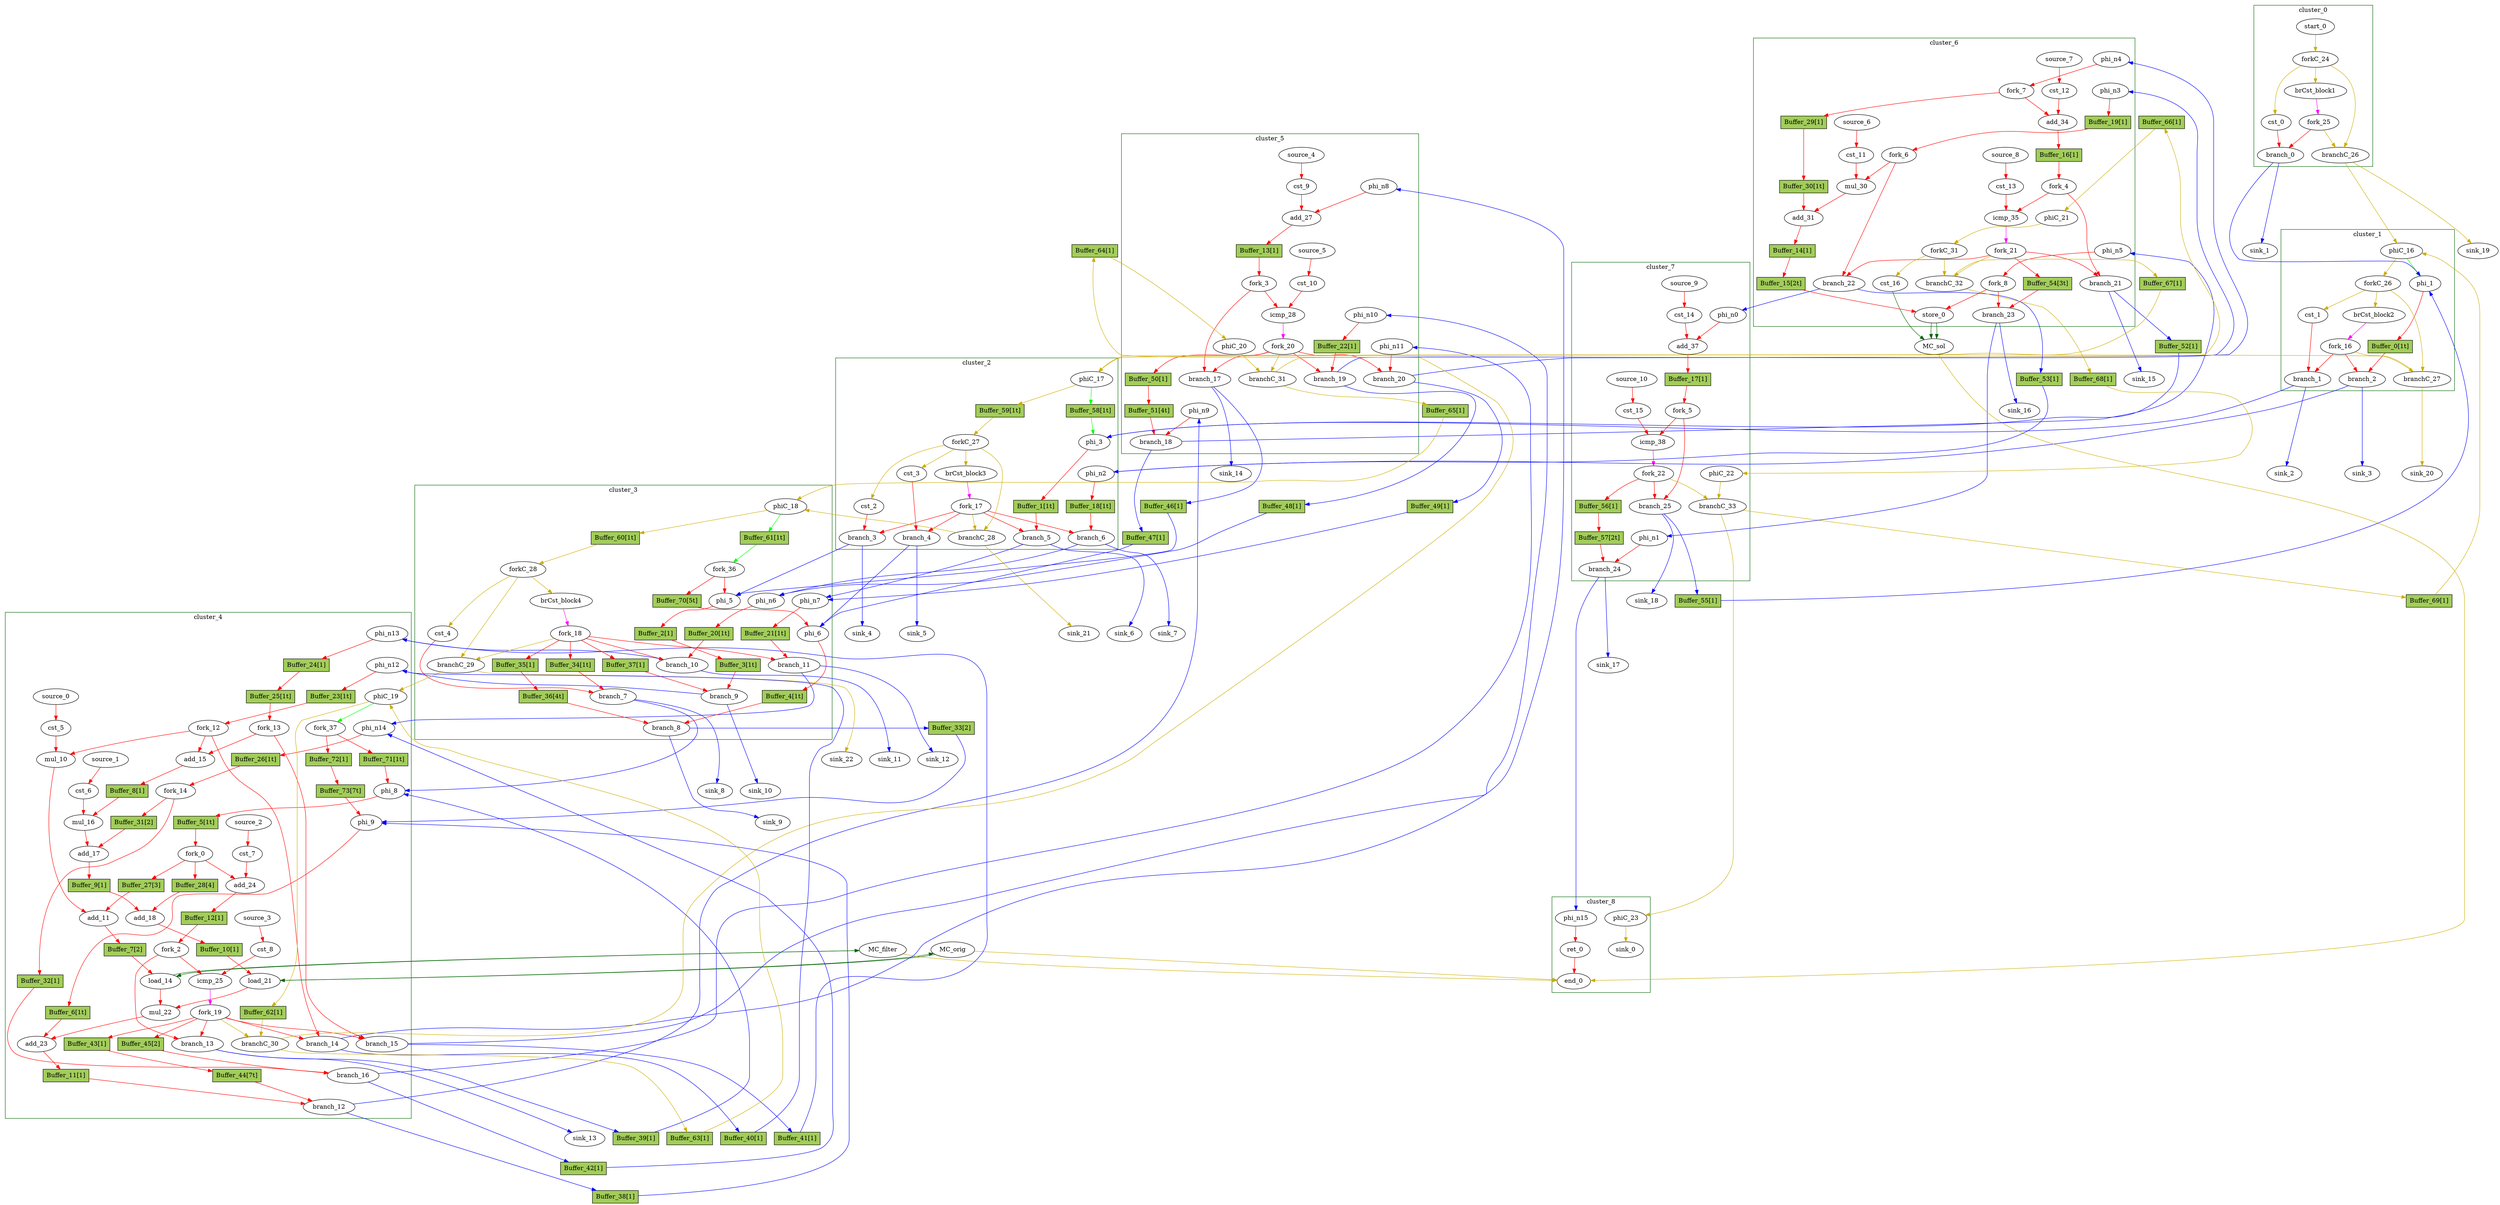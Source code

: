 Digraph G {
	splines=spline;
	subgraph cluster_cluster_5 {
	color = "darkgreen";
label = "cluster_5";
		"cst_9" [type="Constant", in="in1:1", out="out1:1", bbID=6, value="0x00000001"];
		"add_27" [type="Operator", in="in1:3 in2:3 ", out="out1:3 ", bbID=6, II=1, delay=2.287, latency=0, op="add_op"];
		"cst_10" [type="Constant", in="in1:2", out="out1:2", bbID=6, value="0x00000003"];
		"icmp_28" [type="Operator", in="in1:3 in2:3 ", out="out1:1 ", bbID=6, II=1, delay=1.907, latency=0, op="icmp_ult_op"];
		"phi_n8" [type="Merge", in="in1:3 ", out="out1:3", bbID=6, delay=0.0];
		"phi_n9" [type="Merge", in="in1:32 ", out="out1:32", bbID=6, delay=0.0];
		"phi_n10" [type="Merge", in="in1:5 ", out="out1:5", bbID=6, delay=0.0];
		"phi_n11" [type="Merge", in="in1:5 ", out="out1:5", bbID=6, delay=0.0];
		"fork_3" [type="Fork", in="in1:3", out="out1:3 out2:3 ", bbID=6];
		"branch_17" [type="Branch", in="in1:3 in2?:1", out="out1+:3 out2-:3", bbID=6];
		"branch_18" [type="Branch", in="in1:32 in2?:1", out="out1+:32 out2-:32", bbID=6];
		"branch_19" [type="Branch", in="in1:5 in2?:1", out="out1+:5 out2-:5", bbID=6];
		"branch_20" [type="Branch", in="in1:5 in2?:1", out="out1+:5 out2-:5", bbID=6];
		"fork_20" [type="Fork", in="in1:1", out="out1:1 out2:1 out3:1 out4:1 out5:1 ", bbID=6];
		"phiC_20" [type="Merge", in="in1:0 ", out="out1:0", bbID=6, delay=0.0];
		"branchC_31" [type="Branch", in="in1:0 in2?:1", out="out1+:0 out2-:0", bbID=6];
		"source_4" [type="Source", out="out1:1", bbID=6];
		"source_5" [type="Source", out="out1:2", bbID=6];
		"Buffer_13" [type="Buffer", in="in1:32", out="out1:32", bbID=3, fillcolor="darkolivegreen3", height=0.4, label="Buffer_13[1]", shape="box", slots=1, style="filled", transparent="false"];
		"Buffer_22" [type="Buffer", in="in1:32", out="out1:32", bbID=3, fillcolor="darkolivegreen3", height=0.4, label="Buffer_22[1]", shape="box", slots=1, style="filled", transparent="false"];
		"Buffer_50" [type="Buffer", in="in1:32", out="out1:32", bbID=3, fillcolor="darkolivegreen3", height=0.4, label="Buffer_50[1]", shape="box", slots=1, style="filled", transparent="false"];
		"Buffer_51" [type="Buffer", in="in1:32", out="out1:32", bbID=3, fillcolor="darkolivegreen3", height=0.4, label="Buffer_51[4t]", shape="box", slots=4, style="filled", transparent="true"];
	}
	subgraph cluster_cluster_7 {
	color = "darkgreen";
label = "cluster_7";
		"cst_14" [type="Constant", in="in1:1", out="out1:1", bbID=8, value="0x00000001"];
		"add_37" [type="Operator", in="in1:5 in2:5 ", out="out1:5 ", bbID=8, II=1, delay=2.287, latency=0, op="add_op"];
		"cst_15" [type="Constant", in="in1:5", out="out1:5", bbID=8, value="0x0000001C"];
		"icmp_38" [type="Operator", in="in1:5 in2:5 ", out="out1:1 ", bbID=8, II=1, delay=1.907, latency=0, op="icmp_ult_op"];
		"phi_n0" [type="Merge", in="in1:5 ", out="out1:5", bbID=8, delay=0.0];
		"phi_n1" [type="Merge", in="in1:32 ", out="out1:32", bbID=8, delay=0.0];
		"fork_5" [type="Fork", in="in1:5", out="out1:5 out2:5 ", bbID=8];
		"branch_24" [type="Branch", in="in1:32 in2?:1", out="out1+:32 out2-:32", bbID=8];
		"branch_25" [type="Branch", in="in1:5 in2?:1", out="out1+:5 out2-:5", bbID=8];
		"fork_22" [type="Fork", in="in1:1", out="out1:1 out2:1 out3:1 ", bbID=8];
		"phiC_22" [type="Merge", in="in1:0 ", out="out1:0", bbID=8, delay=0.0];
		"branchC_33" [type="Branch", in="in1:0 in2?:1", out="out1+:0 out2-:0", bbID=8];
		"source_9" [type="Source", out="out1:1", bbID=8];
		"source_10" [type="Source", out="out1:5", bbID=8];
		"Buffer_17" [type="Buffer", in="in1:32", out="out1:32", bbID=3, fillcolor="darkolivegreen3", height=0.4, label="Buffer_17[1]", shape="box", slots=1, style="filled", transparent="false"];
		"Buffer_56" [type="Buffer", in="in1:32", out="out1:32", bbID=3, fillcolor="darkolivegreen3", height=0.4, label="Buffer_56[1]", shape="box", slots=1, style="filled", transparent="false"];
		"Buffer_57" [type="Buffer", in="in1:32", out="out1:32", bbID=3, fillcolor="darkolivegreen3", height=0.4, label="Buffer_57[2t]", shape="box", slots=2, style="filled", transparent="true"];
	}
	subgraph cluster_cluster_6 {
	color = "darkgreen";
label = "cluster_6";
		"cst_11" [type="Constant", in="in1:5", out="out1:5", bbID=7, value="0x0000001E"];
		"mul_30" [type="Operator", in="in1:10 in2:10 ", out="out1:10 ", bbID=7, II=1, delay=0.0, latency=4, op="mul_op"];
		"add_31" [type="Operator", in="in1:11 in2:11 ", out="out1:11 ", bbID=7, II=1, delay=2.287, latency=0, op="add_op"];
		"store_0" [type="Operator", in="in1:32 in2:11 ", out="out1:32 out2:11 ", bbID=7, II=1, delay=0.672, latency=0, op="mc_store_op", portId=0];
		"cst_12" [type="Constant", in="in1:1", out="out1:1", bbID=7, value="0x00000001"];
		"add_34" [type="Operator", in="in1:5 in2:5 ", out="out1:5 ", bbID=7, II=1, delay=2.287, latency=0, op="add_op"];
		"cst_13" [type="Constant", in="in1:5", out="out1:5", bbID=7, value="0x0000001C"];
		"icmp_35" [type="Operator", in="in1:5 in2:5 ", out="out1:1 ", bbID=7, II=1, delay=1.907, latency=0, op="icmp_ult_op"];
		"phi_n3" [type="Merge", in="in1:5 ", out="out1:5", bbID=7, delay=0.0];
		"phi_n4" [type="Merge", in="in1:5 ", out="out1:5", bbID=7, delay=0.0];
		"phi_n5" [type="Merge", in="in1:32 ", out="out1:32", bbID=7, delay=0.0];
		"fork_4" [type="Fork", in="in1:5", out="out1:5 out2:5 ", bbID=7];
		"fork_6" [type="Fork", in="in1:5", out="out1:5 out2:5 ", bbID=7];
		"fork_7" [type="Fork", in="in1:5", out="out1:5 out2:5 ", bbID=7];
		"fork_8" [type="Fork", in="in1:32", out="out1:32 out2:32 ", bbID=7];
		"branch_21" [type="Branch", in="in1:5 in2?:1", out="out1+:5 out2-:5", bbID=7];
		"branch_22" [type="Branch", in="in1:5 in2?:1", out="out1+:5 out2-:5", bbID=7];
		"branch_23" [type="Branch", in="in1:32 in2?:1", out="out1+:32 out2-:32", bbID=7];
		"fork_21" [type="Fork", in="in1:1", out="out1:1 out2:1 out3:1 out4:1 ", bbID=7];
		"cst_16" [type="Constant", in="in1:1", out="out1:1", bbID=7, value="0x00000001"];
		"phiC_21" [type="Merge", in="in1:0 ", out="out1:0", bbID=7, delay=0.0];
		"forkC_31" [type="Fork", in="in1:0", out="out1:0 out2:0 ", bbID=7];
		"branchC_32" [type="Branch", in="in1:0 in2?:1", out="out1+:0 out2-:0", bbID=7];
		"source_6" [type="Source", out="out1:5", bbID=7];
		"source_7" [type="Source", out="out1:1", bbID=7];
		"source_8" [type="Source", out="out1:5", bbID=7];
		"Buffer_14" [type="Buffer", in="in1:32", out="out1:32", bbID=3, fillcolor="darkolivegreen3", height=0.4, label="Buffer_14[1]", shape="box", slots=1, style="filled", transparent="false"];
		"Buffer_15" [type="Buffer", in="in1:32", out="out1:32", bbID=3, fillcolor="darkolivegreen3", height=0.4, label="Buffer_15[2t]", shape="box", slots=2, style="filled", transparent="true"];
		"Buffer_16" [type="Buffer", in="in1:32", out="out1:32", bbID=3, fillcolor="darkolivegreen3", height=0.4, label="Buffer_16[1]", shape="box", slots=1, style="filled", transparent="false"];
		"Buffer_19" [type="Buffer", in="in1:32", out="out1:32", bbID=3, fillcolor="darkolivegreen3", height=0.4, label="Buffer_19[1]", shape="box", slots=1, style="filled", transparent="false"];
		"Buffer_29" [type="Buffer", in="in1:32", out="out1:32", bbID=3, fillcolor="darkolivegreen3", height=0.4, label="Buffer_29[1]", shape="box", slots=1, style="filled", transparent="false"];
		"Buffer_30" [type="Buffer", in="in1:32", out="out1:32", bbID=3, fillcolor="darkolivegreen3", height=0.4, label="Buffer_30[1t]", shape="box", slots=1, style="filled", transparent="true"];
		"Buffer_54" [type="Buffer", in="in1:32", out="out1:32", bbID=3, fillcolor="darkolivegreen3", height=0.4, label="Buffer_54[3t]", shape="box", slots=3, style="filled", transparent="true"];
	}
	subgraph cluster_cluster_2 {
	color = "darkgreen";
label = "cluster_2";
		"phi_3" [type="Mux", in="in1?:1 in2:5 in3:5 ", out="out1:5", bbID=3, delay=1.397];
		"brCst_block3" [type="Constant", in="in1:1", out="out1:1", bbID=3, value="0x1"];
		"cst_2" [type="Constant", in="in1:1", out="out1:1", bbID=3, value="0x00000000"];
		"cst_3" [type="Constant", in="in1:1", out="out1:1", bbID=3, value="0x00000000"];
		"phi_n2" [type="Merge", in="in1:5 in2:5 ", out="out1:5", bbID=3, delay=1.397];
		"branch_3" [type="Branch", in="in1:1 in2?:1", out="out1+:1 out2-:1", bbID=3];
		"branch_4" [type="Branch", in="in1:1 in2?:1", out="out1+:1 out2-:1", bbID=3];
		"branch_5" [type="Branch", in="in1:5 in2?:1", out="out1+:5 out2-:5", bbID=3];
		"branch_6" [type="Branch", in="in1:5 in2?:1", out="out1+:5 out2-:5", bbID=3];
		"fork_17" [type="Fork", in="in1:1", out="out1:1 out2:1 out3:1 out4:1 out5:1 ", bbID=3];
		"phiC_17" [type="CntrlMerge", in="in1:0 in2:0 ", out="out1:0 out2?:1", bbID=3, delay=0.0];
		"forkC_27" [type="Fork", in="in1:0", out="out1:0 out2:0 out3:0 out4:0 ", bbID=3];
		"branchC_28" [type="Branch", in="in1:0 in2?:1", out="out1+:0 out2-:0", bbID=3];
		"Buffer_1" [type="Buffer", in="in1:32", out="out1:32", bbID=3, fillcolor="darkolivegreen3", height=0.4, label="Buffer_1[1t]", shape="box", slots=1, style="filled", transparent="true"];
		"Buffer_18" [type="Buffer", in="in1:32", out="out1:32", bbID=3, fillcolor="darkolivegreen3", height=0.4, label="Buffer_18[1t]", shape="box", slots=1, style="filled", transparent="true"];
		"Buffer_58" [type="Buffer", in="in1:32", out="out1:32", bbID=3, fillcolor="darkolivegreen3", height=0.4, label="Buffer_58[1t]", shape="box", slots=1, style="filled", transparent="true"];
		"Buffer_59" [type="Buffer", in="in1:32", out="out1:32", bbID=3, fillcolor="darkolivegreen3", height=0.4, label="Buffer_59[1t]", shape="box", slots=1, style="filled", transparent="true"];
	}
	subgraph cluster_cluster_4 {
	color = "darkgreen";
label = "cluster_4";
		"phi_8" [type="Mux", in="in1?:1 in2:3 in3:3 ", out="out1:3", bbID=5, delay=1.397];
		"phi_9" [type="Mux", in="in1?:1 in2:32 in3:32 ", out="out1:32", bbID=5, delay=1.397];
		"cst_5" [type="Constant", in="in1:2", out="out1:2", bbID=5, value="0x00000003"];
		"mul_10" [type="Operator", in="in1:5 in2:5 ", out="out1:5 ", bbID=5, II=1, delay=0.0, latency=4, op="mul_op"];
		"add_11" [type="Operator", in="in1:6 in2:6 ", out="out1:6 ", bbID=5, II=1, delay=2.287, latency=0, op="add_op"];
		"load_14" [type="Operator", in="in1:32 in2:6 ", out="out1:32 out2:6 ", bbID=5, II=1, delay=1.412, latency=2, op="mc_load_op", portId=0];
		"add_15" [type="Operator", in="in1:6 in2:6 ", out="out1:6 ", bbID=5, II=1, delay=2.287, latency=0, op="add_op"];
		"cst_6" [type="Constant", in="in1:5", out="out1:5", bbID=5, value="0x0000001E"];
		"mul_16" [type="Operator", in="in1:11 in2:11 ", out="out1:11 ", bbID=5, II=1, delay=0.0, latency=4, op="mul_op"];
		"add_17" [type="Operator", in="in1:12 in2:12 ", out="out1:12 ", bbID=5, II=1, delay=2.287, latency=0, op="add_op"];
		"add_18" [type="Operator", in="in1:13 in2:13 ", out="out1:13 ", bbID=5, II=1, delay=2.287, latency=0, op="add_op"];
		"load_21" [type="Operator", in="in1:32 in2:13 ", out="out1:32 out2:13 ", bbID=5, II=1, delay=1.412, latency=2, op="mc_load_op", portId=0];
		"mul_22" [type="Operator", in="in1:32 in2:32 ", out="out1:32 ", bbID=5, II=1, delay=0.0, latency=4, op="mul_op"];
		"add_23" [type="Operator", in="in1:32 in2:32 ", out="out1:32 ", bbID=5, II=1, delay=2.287, latency=0, op="add_op"];
		"cst_7" [type="Constant", in="in1:1", out="out1:1", bbID=5, value="0x00000001"];
		"add_24" [type="Operator", in="in1:3 in2:3 ", out="out1:3 ", bbID=5, II=1, delay=2.287, latency=0, op="add_op"];
		"cst_8" [type="Constant", in="in1:2", out="out1:2", bbID=5, value="0x00000003"];
		"icmp_25" [type="Operator", in="in1:3 in2:3 ", out="out1:1 ", bbID=5, II=1, delay=1.907, latency=0, op="icmp_ult_op"];
		"phi_n12" [type="Merge", in="in1:3 in2:3 ", out="out1:3", bbID=5, delay=1.397];
		"phi_n13" [type="Merge", in="in1:5 in2:5 ", out="out1:5", bbID=5, delay=1.397];
		"phi_n14" [type="Merge", in="in1:5 in2:5 ", out="out1:5", bbID=5, delay=1.397];
		"fork_0" [type="Fork", in="in1:3", out="out1:3 out2:3 out3:3 ", bbID=5];
		"fork_2" [type="Fork", in="in1:3", out="out1:3 out2:3 ", bbID=5];
		"fork_12" [type="Fork", in="in1:3", out="out1:3 out2:3 out3:3 ", bbID=5];
		"fork_13" [type="Fork", in="in1:5", out="out1:5 out2:5 ", bbID=5];
		"fork_14" [type="Fork", in="in1:5", out="out1:5 out2:5 ", bbID=5];
		"branch_12" [type="Branch", in="in1:32 in2?:1", out="out1+:32 out2-:32", bbID=5];
		"branch_13" [type="Branch", in="in1:3 in2?:1", out="out1+:3 out2-:3", bbID=5];
		"branch_14" [type="Branch", in="in1:3 in2?:1", out="out1+:3 out2-:3", bbID=5];
		"branch_15" [type="Branch", in="in1:5 in2?:1", out="out1+:5 out2-:5", bbID=5];
		"branch_16" [type="Branch", in="in1:5 in2?:1", out="out1+:5 out2-:5", bbID=5];
		"fork_19" [type="Fork", in="in1:1", out="out1:1 out2:1 out3:1 out4:1 out5:1 out6:1 ", bbID=5];
		"phiC_19" [type="CntrlMerge", in="in1:0 in2:0 ", out="out1:0 out2?:1", bbID=5, delay=0.0];
		"branchC_30" [type="Branch", in="in1:0 in2?:1", out="out1+:0 out2-:0", bbID=5];
		"source_0" [type="Source", out="out1:2", bbID=5];
		"source_1" [type="Source", out="out1:5", bbID=5];
		"source_2" [type="Source", out="out1:1", bbID=5];
		"source_3" [type="Source", out="out1:2", bbID=5];
		"fork_37" [type="Fork", in="in1:1", out="out1:1 out2:1 ", bbID=5];
		"Buffer_5" [type="Buffer", in="in1:32", out="out1:32", bbID=3, fillcolor="darkolivegreen3", height=0.4, label="Buffer_5[1t]", shape="box", slots=1, style="filled", transparent="true"];
		"Buffer_6" [type="Buffer", in="in1:32", out="out1:32", bbID=3, fillcolor="darkolivegreen3", height=0.4, label="Buffer_6[1t]", shape="box", slots=1, style="filled", transparent="true"];
		"Buffer_7" [type="Buffer", in="in1:32", out="out1:32", bbID=3, fillcolor="darkolivegreen3", height=0.4, label="Buffer_7[2]", shape="box", slots=2, style="filled", transparent="false"];
		"Buffer_8" [type="Buffer", in="in1:32", out="out1:32", bbID=3, fillcolor="darkolivegreen3", height=0.4, label="Buffer_8[1]", shape="box", slots=1, style="filled", transparent="false"];
		"Buffer_9" [type="Buffer", in="in1:32", out="out1:32", bbID=3, fillcolor="darkolivegreen3", height=0.4, label="Buffer_9[1]", shape="box", slots=1, style="filled", transparent="false"];
		"Buffer_10" [type="Buffer", in="in1:32", out="out1:32", bbID=3, fillcolor="darkolivegreen3", height=0.4, label="Buffer_10[1]", shape="box", slots=1, style="filled", transparent="false"];
		"Buffer_11" [type="Buffer", in="in1:32", out="out1:32", bbID=3, fillcolor="darkolivegreen3", height=0.4, label="Buffer_11[1]", shape="box", slots=1, style="filled", transparent="false"];
		"Buffer_12" [type="Buffer", in="in1:32", out="out1:32", bbID=3, fillcolor="darkolivegreen3", height=0.4, label="Buffer_12[1]", shape="box", slots=1, style="filled", transparent="false"];
		"Buffer_23" [type="Buffer", in="in1:32", out="out1:32", bbID=3, fillcolor="darkolivegreen3", height=0.4, label="Buffer_23[1t]", shape="box", slots=1, style="filled", transparent="true"];
		"Buffer_24" [type="Buffer", in="in1:32", out="out1:32", bbID=3, fillcolor="darkolivegreen3", height=0.4, label="Buffer_24[1]", shape="box", slots=1, style="filled", transparent="false"];
		"Buffer_25" [type="Buffer", in="in1:32", out="out1:32", bbID=3, fillcolor="darkolivegreen3", height=0.4, label="Buffer_25[1t]", shape="box", slots=1, style="filled", transparent="true"];
		"Buffer_26" [type="Buffer", in="in1:32", out="out1:32", bbID=3, fillcolor="darkolivegreen3", height=0.4, label="Buffer_26[1t]", shape="box", slots=1, style="filled", transparent="true"];
		"Buffer_27" [type="Buffer", in="in1:32", out="out1:32", bbID=3, fillcolor="darkolivegreen3", height=0.4, label="Buffer_27[3]", shape="box", slots=3, style="filled", transparent="false"];
		"Buffer_28" [type="Buffer", in="in1:32", out="out1:32", bbID=3, fillcolor="darkolivegreen3", height=0.4, label="Buffer_28[4]", shape="box", slots=4, style="filled", transparent="false"];
		"Buffer_31" [type="Buffer", in="in1:32", out="out1:32", bbID=3, fillcolor="darkolivegreen3", height=0.4, label="Buffer_31[2]", shape="box", slots=2, style="filled", transparent="false"];
		"Buffer_32" [type="Buffer", in="in1:32", out="out1:32", bbID=3, fillcolor="darkolivegreen3", height=0.4, label="Buffer_32[1]", shape="box", slots=1, style="filled", transparent="false"];
		"Buffer_43" [type="Buffer", in="in1:32", out="out1:32", bbID=3, fillcolor="darkolivegreen3", height=0.4, label="Buffer_43[1]", shape="box", slots=1, style="filled", transparent="false"];
		"Buffer_44" [type="Buffer", in="in1:32", out="out1:32", bbID=3, fillcolor="darkolivegreen3", height=0.4, label="Buffer_44[7t]", shape="box", slots=7, style="filled", transparent="true"];
		"Buffer_45" [type="Buffer", in="in1:32", out="out1:32", bbID=3, fillcolor="darkolivegreen3", height=0.4, label="Buffer_45[2]", shape="box", slots=2, style="filled", transparent="false"];
		"Buffer_62" [type="Buffer", in="in1:32", out="out1:32", bbID=3, fillcolor="darkolivegreen3", height=0.4, label="Buffer_62[1]", shape="box", slots=1, style="filled", transparent="false"];
		"Buffer_71" [type="Buffer", in="in1:32", out="out1:32", bbID=3, fillcolor="darkolivegreen3", height=0.4, label="Buffer_71[1t]", shape="box", slots=1, style="filled", transparent="true"];
		"Buffer_72" [type="Buffer", in="in1:32", out="out1:32", bbID=3, fillcolor="darkolivegreen3", height=0.4, label="Buffer_72[1]", shape="box", slots=1, style="filled", transparent="false"];
		"Buffer_73" [type="Buffer", in="in1:32", out="out1:32", bbID=3, fillcolor="darkolivegreen3", height=0.4, label="Buffer_73[7t]", shape="box", slots=7, style="filled", transparent="true"];
	}
	subgraph cluster_cluster_1 {
	color = "darkgreen";
label = "cluster_1";
		"phi_1" [type="Mux", in="in1?:1 in2:5 in3:5 ", out="out1:5", bbID=2, delay=1.397];
		"brCst_block2" [type="Constant", in="in1:1", out="out1:1", bbID=2, value="0x1"];
		"cst_1" [type="Constant", in="in1:1", out="out1:1", bbID=2, value="0x00000000"];
		"branch_1" [type="Branch", in="in1:1 in2?:1", out="out1+:1 out2-:1", bbID=2];
		"branch_2" [type="Branch", in="in1:5 in2?:1", out="out1+:5 out2-:5", bbID=2];
		"fork_16" [type="Fork", in="in1:1", out="out1:1 out2:1 out3:1 ", bbID=2];
		"phiC_16" [type="CntrlMerge", in="in1:0 in2:0 ", out="out1:0 out2?:1", bbID=2, delay=0.0];
		"forkC_26" [type="Fork", in="in1:0", out="out1:0 out2:0 out3:0 ", bbID=2];
		"branchC_27" [type="Branch", in="in1:0 in2?:1", out="out1+:0 out2-:0", bbID=2];
		"Buffer_0" [type="Buffer", in="in1:32", out="out1:32", bbID=3, fillcolor="darkolivegreen3", height=0.4, label="Buffer_0[1t]", shape="box", slots=1, style="filled", transparent="true"];
	}
	subgraph cluster_cluster_8 {
	color = "darkgreen";
label = "cluster_8";
		"ret_0" [type="Operator", in="in1:32 ", out="out1:32 ", bbID=9, II=1, delay=0.0, latency=0, op="ret_op"];
		"phi_n15" [type="Merge", in="in1:32 ", out="out1:32", bbID=9, delay=0.0];
		"end_0" [type="Exit", in="in1:0*e in2:0*e in3:0*e in4:32 ", out="out1:32", bbID=0];
		"phiC_23" [type="Merge", in="in1:0 ", out="out1:0", bbID=9, delay=0.0];
		"sink_0" [type="Sink", in="in1:0", bbID=0];
	}
	subgraph cluster_cluster_3 {
	color = "darkgreen";
label = "cluster_3";
		"phi_5" [type="Mux", in="in1?:1 in2:3 in3:3 ", out="out1:3", bbID=4, delay=1.397];
		"phi_6" [type="Mux", in="in1?:1 in2:32 in3:32 ", out="out1:32", bbID=4, delay=1.397];
		"brCst_block4" [type="Constant", in="in1:1", out="out1:1", bbID=4, value="0x1"];
		"cst_4" [type="Constant", in="in1:1", out="out1:1", bbID=4, value="0x00000000"];
		"phi_n6" [type="Merge", in="in1:5 in2:5 ", out="out1:5", bbID=4, delay=1.397];
		"phi_n7" [type="Merge", in="in1:5 in2:5 ", out="out1:5", bbID=4, delay=1.397];
		"branch_7" [type="Branch", in="in1:1 in2?:1", out="out1+:1 out2-:1", bbID=4];
		"branch_8" [type="Branch", in="in1:32 in2?:1", out="out1+:32 out2-:32", bbID=4];
		"branch_9" [type="Branch", in="in1:3 in2?:1", out="out1+:3 out2-:3", bbID=4];
		"branch_10" [type="Branch", in="in1:5 in2?:1", out="out1+:5 out2-:5", bbID=4];
		"branch_11" [type="Branch", in="in1:5 in2?:1", out="out1+:5 out2-:5", bbID=4];
		"fork_18" [type="Fork", in="in1:1", out="out1:1 out2:1 out3:1 out4:1 out5:1 out6:1 ", bbID=4];
		"phiC_18" [type="CntrlMerge", in="in1:0 in2:0 ", out="out1:0 out2?:1", bbID=4, delay=0.0];
		"forkC_28" [type="Fork", in="in1:0", out="out1:0 out2:0 out3:0 ", bbID=4];
		"branchC_29" [type="Branch", in="in1:0 in2?:1", out="out1+:0 out2-:0", bbID=4];
		"fork_36" [type="Fork", in="in1:1", out="out1:1 out2:1 ", bbID=4];
		"Buffer_2" [type="Buffer", in="in1:32", out="out1:32", bbID=3, fillcolor="darkolivegreen3", height=0.4, label="Buffer_2[1]", shape="box", slots=1, style="filled", transparent="false"];
		"Buffer_3" [type="Buffer", in="in1:32", out="out1:32", bbID=3, fillcolor="darkolivegreen3", height=0.4, label="Buffer_3[1t]", shape="box", slots=1, style="filled", transparent="true"];
		"Buffer_4" [type="Buffer", in="in1:32", out="out1:32", bbID=3, fillcolor="darkolivegreen3", height=0.4, label="Buffer_4[1t]", shape="box", slots=1, style="filled", transparent="true"];
		"Buffer_20" [type="Buffer", in="in1:32", out="out1:32", bbID=3, fillcolor="darkolivegreen3", height=0.4, label="Buffer_20[1t]", shape="box", slots=1, style="filled", transparent="true"];
		"Buffer_21" [type="Buffer", in="in1:32", out="out1:32", bbID=3, fillcolor="darkolivegreen3", height=0.4, label="Buffer_21[1t]", shape="box", slots=1, style="filled", transparent="true"];
		"Buffer_34" [type="Buffer", in="in1:32", out="out1:32", bbID=3, fillcolor="darkolivegreen3", height=0.4, label="Buffer_34[1t]", shape="box", slots=1, style="filled", transparent="true"];
		"Buffer_35" [type="Buffer", in="in1:32", out="out1:32", bbID=3, fillcolor="darkolivegreen3", height=0.4, label="Buffer_35[1]", shape="box", slots=1, style="filled", transparent="false"];
		"Buffer_36" [type="Buffer", in="in1:32", out="out1:32", bbID=3, fillcolor="darkolivegreen3", height=0.4, label="Buffer_36[4t]", shape="box", slots=4, style="filled", transparent="true"];
		"Buffer_37" [type="Buffer", in="in1:32", out="out1:32", bbID=3, fillcolor="darkolivegreen3", height=0.4, label="Buffer_37[1]", shape="box", slots=1, style="filled", transparent="false"];
		"Buffer_60" [type="Buffer", in="in1:32", out="out1:32", bbID=3, fillcolor="darkolivegreen3", height=0.4, label="Buffer_60[1t]", shape="box", slots=1, style="filled", transparent="true"];
		"Buffer_61" [type="Buffer", in="in1:32", out="out1:32", bbID=3, fillcolor="darkolivegreen3", height=0.4, label="Buffer_61[1t]", shape="box", slots=1, style="filled", transparent="true"];
		"Buffer_70" [type="Buffer", in="in1:32", out="out1:32", bbID=3, fillcolor="darkolivegreen3", height=0.4, label="Buffer_70[5t]", shape="box", slots=5, style="filled", transparent="true"];
	}
	subgraph cluster_cluster_0 {
	color = "darkgreen";
label = "cluster_0";
		"brCst_block1" [type="Constant", in="in1:1", out="out1:1", bbID=1, value="0x1"];
		"cst_0" [type="Constant", in="in1:1", out="out1:1", bbID=1, value="0x00000000"];
		"branch_0" [type="Branch", in="in1:1 in2?:1", out="out1+:1 out2-:1", bbID=1];
		"start_0" [type="Entry", in="in1:0", out="out1:0", bbID=1, control="true"];
		"forkC_24" [type="Fork", in="in1:0", out="out1:0 out2:0 out3:0 ", bbID=1];
		"branchC_26" [type="Branch", in="in1:0 in2?:1", out="out1+:0 out2-:0", bbID=1];
		"fork_25" [type="Fork", in="in1:1", out="out1:1 out2:1 ", bbID=1];
	}
		"MC_filter" [type="MC", in="in1:6*l0a ", out="out1:32*l0d out2:0*e ", bbID=0, bbcount=0, ldcount=1, memory="filter", stcount=0];
		"MC_orig" [type="MC", in="in1:13*l0a ", out="out1:32*l0d out2:0*e ", bbID=0, bbcount=0, ldcount=1, memory="orig", stcount=0];
		"MC_sol" [type="MC", in="in1:32*c0 in2:11*s0a in3:32*s0d ", out="out1:0*e ", bbID=0, bbcount=1, ldcount=0, memory="sol", stcount=1];
		"sink_1" [type="Sink", in="in1:1", bbID=0];
		"sink_2" [type="Sink", in="in1:1", bbID=0];
		"sink_3" [type="Sink", in="in1:5", bbID=0];
		"sink_4" [type="Sink", in="in1:1", bbID=0];
		"sink_5" [type="Sink", in="in1:1", bbID=0];
		"sink_6" [type="Sink", in="in1:5", bbID=0];
		"sink_7" [type="Sink", in="in1:5", bbID=0];
		"sink_8" [type="Sink", in="in1:1", bbID=0];
		"sink_9" [type="Sink", in="in1:32", bbID=0];
		"sink_10" [type="Sink", in="in1:3", bbID=0];
		"sink_11" [type="Sink", in="in1:5", bbID=0];
		"sink_12" [type="Sink", in="in1:5", bbID=0];
		"sink_13" [type="Sink", in="in1:3", bbID=0];
		"sink_14" [type="Sink", in="in1:3", bbID=0];
		"sink_15" [type="Sink", in="in1:5", bbID=0];
		"sink_16" [type="Sink", in="in1:32", bbID=0];
		"sink_17" [type="Sink", in="in1:32", bbID=0];
		"sink_18" [type="Sink", in="in1:5", bbID=0];
		"sink_19" [type="Sink", in="in1:0", bbID=0];
		"sink_20" [type="Sink", in="in1:0", bbID=0];
		"sink_21" [type="Sink", in="in1:0", bbID=0];
		"sink_22" [type="Sink", in="in1:0", bbID=0];
		"Buffer_33" [type="Buffer", in="in1:32", out="out1:32", bbID=3, fillcolor="darkolivegreen3", height=0.4, label="Buffer_33[2]", shape="box", slots=2, style="filled", transparent="false"];
		"Buffer_38" [type="Buffer", in="in1:32", out="out1:32", bbID=3, fillcolor="darkolivegreen3", height=0.4, label="Buffer_38[1]", shape="box", slots=1, style="filled", transparent="false"];
		"Buffer_39" [type="Buffer", in="in1:32", out="out1:32", bbID=3, fillcolor="darkolivegreen3", height=0.4, label="Buffer_39[1]", shape="box", slots=1, style="filled", transparent="false"];
		"Buffer_40" [type="Buffer", in="in1:32", out="out1:32", bbID=3, fillcolor="darkolivegreen3", height=0.4, label="Buffer_40[1]", shape="box", slots=1, style="filled", transparent="false"];
		"Buffer_41" [type="Buffer", in="in1:32", out="out1:32", bbID=3, fillcolor="darkolivegreen3", height=0.4, label="Buffer_41[1]", shape="box", slots=1, style="filled", transparent="false"];
		"Buffer_42" [type="Buffer", in="in1:32", out="out1:32", bbID=3, fillcolor="darkolivegreen3", height=0.4, label="Buffer_42[1]", shape="box", slots=1, style="filled", transparent="false"];
		"Buffer_46" [type="Buffer", in="in1:32", out="out1:32", bbID=3, fillcolor="darkolivegreen3", height=0.4, label="Buffer_46[1]", shape="box", slots=1, style="filled", transparent="false"];
		"Buffer_47" [type="Buffer", in="in1:32", out="out1:32", bbID=3, fillcolor="darkolivegreen3", height=0.4, label="Buffer_47[1]", shape="box", slots=1, style="filled", transparent="false"];
		"Buffer_48" [type="Buffer", in="in1:32", out="out1:32", bbID=3, fillcolor="darkolivegreen3", height=0.4, label="Buffer_48[1]", shape="box", slots=1, style="filled", transparent="false"];
		"Buffer_49" [type="Buffer", in="in1:32", out="out1:32", bbID=3, fillcolor="darkolivegreen3", height=0.4, label="Buffer_49[1]", shape="box", slots=1, style="filled", transparent="false"];
		"Buffer_52" [type="Buffer", in="in1:32", out="out1:32", bbID=3, fillcolor="darkolivegreen3", height=0.4, label="Buffer_52[1]", shape="box", slots=1, style="filled", transparent="false"];
		"Buffer_53" [type="Buffer", in="in1:32", out="out1:32", bbID=3, fillcolor="darkolivegreen3", height=0.4, label="Buffer_53[1]", shape="box", slots=1, style="filled", transparent="false"];
		"Buffer_55" [type="Buffer", in="in1:32", out="out1:32", bbID=3, fillcolor="darkolivegreen3", height=0.4, label="Buffer_55[1]", shape="box", slots=1, style="filled", transparent="false"];
		"Buffer_63" [type="Buffer", in="in1:32", out="out1:32", bbID=3, fillcolor="darkolivegreen3", height=0.4, label="Buffer_63[1]", shape="box", slots=1, style="filled", transparent="false"];
		"Buffer_64" [type="Buffer", in="in1:32", out="out1:32", bbID=3, fillcolor="darkolivegreen3", height=0.4, label="Buffer_64[1]", shape="box", slots=1, style="filled", transparent="false"];
		"Buffer_65" [type="Buffer", in="in1:32", out="out1:32", bbID=3, fillcolor="darkolivegreen3", height=0.4, label="Buffer_65[1]", shape="box", slots=1, style="filled", transparent="false"];
		"Buffer_66" [type="Buffer", in="in1:32", out="out1:32", bbID=3, fillcolor="darkolivegreen3", height=0.4, label="Buffer_66[1]", shape="box", slots=1, style="filled", transparent="false"];
		"Buffer_67" [type="Buffer", in="in1:32", out="out1:32", bbID=3, fillcolor="darkolivegreen3", height=0.4, label="Buffer_67[1]", shape="box", slots=1, style="filled", transparent="false"];
		"Buffer_68" [type="Buffer", in="in1:32", out="out1:32", bbID=3, fillcolor="darkolivegreen3", height=0.4, label="Buffer_68[1]", shape="box", slots=1, style="filled", transparent="false"];
		"Buffer_69" [type="Buffer", in="in1:32", out="out1:32", bbID=3, fillcolor="darkolivegreen3", height=0.4, label="Buffer_69[1]", shape="box", slots=1, style="filled", transparent="false"];
		"brCst_block1" -> "fork_25" [color = "magenta", from = "out1", to = "in1"];
		"cst_0" -> "branch_0" [color = "red", from = "out1", to = "in1"];
		"phi_1" -> "Buffer_0" [color = "red", from = "out1", to = "in1"];
		"brCst_block2" -> "fork_16" [color = "magenta", from = "out1", to = "in1"];
		"cst_1" -> "branch_1" [color = "red", from = "out1", to = "in1"];
		"phi_3" -> "Buffer_1" [color = "red", from = "out1", to = "in1"];
		"brCst_block3" -> "fork_17" [color = "magenta", from = "out1", to = "in1"];
		"cst_2" -> "branch_3" [color = "red", from = "out1", to = "in1"];
		"phi_5" -> "Buffer_2" [color = "red", from = "out1", to = "in1"];
		"cst_3" -> "branch_4" [color = "red", from = "out1", to = "in1"];
		"phi_6" -> "Buffer_4" [color = "red", from = "out1", to = "in1"];
		"brCst_block4" -> "fork_18" [color = "magenta", from = "out1", to = "in1"];
		"cst_4" -> "branch_7" [color = "red", from = "out1", to = "in1"];
		"phi_8" -> "Buffer_5" [color = "red", from = "out1", to = "in1"];
		"phi_9" -> "Buffer_6" [color = "red", from = "out1", to = "in1"];
		"cst_5" -> "mul_10" [color = "red", from = "out1", to = "in2"];
		"mul_10" -> "add_11" [color = "red", from = "out1", to = "in1"];
		"add_11" -> "Buffer_7" [color = "red", from = "out1", to = "in1"];
		"load_14" -> "mul_22" [color = "red", from = "out1", to = "in1"];
		"load_14" -> "MC_filter" [color = "darkgreen", mem_address = "true", from = "out2", to = "in1"];
		"add_15" -> "Buffer_8" [color = "red", from = "out1", to = "in1"];
		"cst_6" -> "mul_16" [color = "red", from = "out1", to = "in2"];
		"mul_16" -> "add_17" [color = "red", from = "out1", to = "in1"];
		"add_17" -> "Buffer_9" [color = "red", from = "out1", to = "in1"];
		"add_18" -> "Buffer_10" [color = "red", from = "out1", to = "in1"];
		"load_21" -> "mul_22" [color = "red", from = "out1", to = "in2"];
		"load_21" -> "MC_orig" [color = "darkgreen", mem_address = "true", from = "out2", to = "in1"];
		"mul_22" -> "add_23" [color = "red", from = "out1", to = "in2"];
		"add_23" -> "Buffer_11" [color = "red", from = "out1", to = "in1"];
		"cst_7" -> "add_24" [color = "red", from = "out1", to = "in2"];
		"add_24" -> "Buffer_12" [color = "red", from = "out1", to = "in1"];
		"cst_8" -> "icmp_25" [color = "red", from = "out1", to = "in2"];
		"icmp_25" -> "fork_19" [color = "magenta", from = "out1", to = "in1"];
		"cst_9" -> "add_27" [color = "red", from = "out1", to = "in2"];
		"add_27" -> "Buffer_13" [color = "red", from = "out1", to = "in1"];
		"cst_10" -> "icmp_28" [color = "red", from = "out1", to = "in2"];
		"icmp_28" -> "fork_20" [color = "magenta", from = "out1", to = "in1"];
		"cst_11" -> "mul_30" [color = "red", from = "out1", to = "in2"];
		"mul_30" -> "add_31" [color = "red", from = "out1", to = "in1"];
		"add_31" -> "Buffer_14" [color = "red", from = "out1", to = "in1"];
		"store_0" -> "MC_sol" [color = "darkgreen", mem_address = "true", from = "out2", to = "in2"];
		"store_0" -> "MC_sol" [color = "darkgreen", mem_address = "false", from = "out1", to = "in3"];
		"cst_12" -> "add_34" [color = "red", from = "out1", to = "in2"];
		"add_34" -> "Buffer_16" [color = "red", from = "out1", to = "in1"];
		"cst_13" -> "icmp_35" [color = "red", from = "out1", to = "in2"];
		"icmp_35" -> "fork_21" [color = "magenta", from = "out1", to = "in1"];
		"cst_14" -> "add_37" [color = "red", from = "out1", to = "in2"];
		"add_37" -> "Buffer_17" [color = "red", from = "out1", to = "in1"];
		"cst_15" -> "icmp_38" [color = "red", from = "out1", to = "in2"];
		"icmp_38" -> "fork_22" [color = "magenta", from = "out1", to = "in1"];
		"ret_0" -> "end_0" [color = "red", from = "out1", to = "in4"];
		"phi_n0" -> "add_37" [color = "red", from = "out1", to = "in1"];
		"phi_n1" -> "branch_24" [color = "red", from = "out1", to = "in1"];
		"phi_n2" -> "Buffer_18" [color = "red", from = "out1", to = "in1"];
		"phi_n3" -> "Buffer_19" [color = "red", from = "out1", to = "in1"];
		"phi_n4" -> "fork_7" [color = "red", from = "out1", to = "in1"];
		"phi_n5" -> "fork_8" [color = "red", from = "out1", to = "in1"];
		"phi_n6" -> "Buffer_20" [color = "red", from = "out1", to = "in1"];
		"phi_n7" -> "Buffer_21" [color = "red", from = "out1", to = "in1"];
		"phi_n8" -> "add_27" [color = "red", from = "out1", to = "in1"];
		"phi_n9" -> "branch_18" [color = "red", from = "out1", to = "in1"];
		"phi_n10" -> "Buffer_22" [color = "red", from = "out1", to = "in1"];
		"phi_n11" -> "branch_20" [color = "red", from = "out1", to = "in1"];
		"phi_n12" -> "Buffer_23" [color = "red", from = "out1", to = "in1"];
		"phi_n13" -> "Buffer_24" [color = "red", from = "out1", to = "in1"];
		"phi_n14" -> "Buffer_26" [color = "red", from = "out1", to = "in1"];
		"phi_n15" -> "ret_0" [color = "red", from = "out1", to = "in1"];
		"fork_0" -> "add_24" [color = "red", from = "out3", to = "in1"];
		"fork_0" -> "Buffer_27" [color = "red", from = "out1", to = "in1"];
		"fork_0" -> "Buffer_28" [color = "red", from = "out2", to = "in1"];
		"fork_2" -> "icmp_25" [color = "red", from = "out1", to = "in1"];
		"fork_2" -> "branch_13" [color = "red", from = "out2", to = "in1"];
		"fork_3" -> "icmp_28" [color = "red", from = "out1", to = "in1"];
		"fork_3" -> "branch_17" [color = "red", from = "out2", to = "in1"];
		"fork_4" -> "icmp_35" [color = "red", from = "out1", to = "in1"];
		"fork_4" -> "branch_21" [color = "red", from = "out2", to = "in1"];
		"fork_5" -> "icmp_38" [color = "red", from = "out1", to = "in1"];
		"fork_5" -> "branch_25" [color = "red", from = "out2", to = "in1"];
		"fork_6" -> "mul_30" [color = "red", from = "out1", to = "in1"];
		"fork_6" -> "branch_22" [color = "red", from = "out2", to = "in1"];
		"fork_7" -> "add_34" [color = "red", from = "out2", to = "in1"];
		"fork_7" -> "Buffer_29" [color = "red", from = "out1", to = "in1"];
		"fork_8" -> "store_0" [color = "red", from = "out1", to = "in1"];
		"fork_8" -> "branch_23" [color = "red", from = "out2", to = "in1"];
		"fork_12" -> "mul_10" [color = "red", from = "out1", to = "in1"];
		"fork_12" -> "add_15" [color = "red", from = "out2", to = "in2"];
		"fork_12" -> "branch_14" [color = "red", from = "out3", to = "in1"];
		"fork_13" -> "add_15" [color = "red", from = "out1", to = "in1"];
		"fork_13" -> "branch_15" [color = "red", from = "out2", to = "in1"];
		"fork_14" -> "Buffer_31" [color = "red", from = "out1", to = "in1"];
		"fork_14" -> "Buffer_32" [color = "red", from = "out2", to = "in1"];
		"branch_0" -> "phi_1" [color = "blue", from = "out1", to = "in2", minlen = 3];
		"branch_0" -> "sink_1" [color = "blue", from = "out2", to = "in1", minlen = 3];
		"branch_1" -> "phi_3" [color = "blue", from = "out1", to = "in2", minlen = 3];
		"branch_1" -> "sink_2" [color = "blue", from = "out2", to = "in1", minlen = 3];
		"branch_2" -> "phi_n2" [color = "blue", from = "out1", to = "in1", minlen = 3];
		"branch_2" -> "sink_3" [color = "blue", from = "out2", to = "in1", minlen = 3];
		"fork_16" -> "branch_1" [color = "red", from = "out2", to = "in2"];
		"fork_16" -> "branch_2" [color = "red", from = "out1", to = "in2"];
		"fork_16" -> "branchC_27" [color = "gold3", from = "out3", to = "in2"];
		"branch_3" -> "phi_5" [color = "blue", from = "out1", to = "in2", minlen = 3];
		"branch_3" -> "sink_4" [color = "blue", from = "out2", to = "in1", minlen = 3];
		"branch_4" -> "phi_6" [color = "blue", from = "out1", to = "in2", minlen = 3];
		"branch_4" -> "sink_5" [color = "blue", from = "out2", to = "in1", minlen = 3];
		"branch_5" -> "phi_n7" [color = "blue", from = "out1", to = "in1", minlen = 3];
		"branch_5" -> "sink_6" [color = "blue", from = "out2", to = "in1", minlen = 3];
		"branch_6" -> "phi_n6" [color = "blue", from = "out1", to = "in1", minlen = 3];
		"branch_6" -> "sink_7" [color = "blue", from = "out2", to = "in1", minlen = 3];
		"fork_17" -> "branch_3" [color = "red", from = "out4", to = "in2"];
		"fork_17" -> "branch_4" [color = "red", from = "out3", to = "in2"];
		"fork_17" -> "branch_5" [color = "red", from = "out2", to = "in2"];
		"fork_17" -> "branch_6" [color = "red", from = "out1", to = "in2"];
		"fork_17" -> "branchC_28" [color = "gold3", from = "out5", to = "in2"];
		"branch_7" -> "phi_8" [color = "blue", from = "out1", to = "in2", minlen = 3];
		"branch_7" -> "sink_8" [color = "blue", from = "out2", to = "in1", minlen = 3];
		"branch_8" -> "sink_9" [color = "blue", from = "out2", to = "in1", minlen = 3];
		"branch_8" -> "Buffer_33" [color = "blue", from = "out1", to = "in1", minlen = 3];
		"branch_9" -> "phi_n12" [color = "blue", from = "out1", to = "in1", minlen = 3];
		"branch_9" -> "sink_10" [color = "blue", from = "out2", to = "in1", minlen = 3];
		"branch_10" -> "phi_n13" [color = "blue", from = "out1", to = "in1", minlen = 3];
		"branch_10" -> "sink_11" [color = "blue", from = "out2", to = "in1", minlen = 3];
		"branch_11" -> "phi_n14" [color = "blue", from = "out1", to = "in1", minlen = 3];
		"branch_11" -> "sink_12" [color = "blue", from = "out2", to = "in1", minlen = 3];
		"fork_18" -> "branch_10" [color = "red", from = "out2", to = "in2"];
		"fork_18" -> "branch_11" [color = "red", from = "out1", to = "in2"];
		"fork_18" -> "branchC_29" [color = "gold3", from = "out6", to = "in2"];
		"fork_18" -> "Buffer_34" [color = "red", from = "out5", to = "in1"];
		"fork_18" -> "Buffer_35" [color = "red", from = "out4", to = "in1"];
		"fork_18" -> "Buffer_37" [color = "red", from = "out3", to = "in1"];
		"branch_12" -> "phi_n9" [color = "blue", from = "out2", to = "in1", minlen = 3];
		"branch_12" -> "Buffer_38" [color = "blue", from = "out1", to = "in1", minlen = 3];
		"branch_13" -> "sink_13" [color = "blue", from = "out2", to = "in1", minlen = 3];
		"branch_13" -> "Buffer_39" [color = "blue", from = "out1", to = "in1", minlen = 3];
		"branch_14" -> "phi_n8" [color = "blue", from = "out2", to = "in1", minlen = 3];
		"branch_14" -> "Buffer_40" [color = "blue", from = "out1", to = "in1", minlen = 3];
		"branch_15" -> "phi_n10" [color = "blue", from = "out2", to = "in1", minlen = 3];
		"branch_15" -> "Buffer_41" [color = "blue", from = "out1", to = "in1", minlen = 3];
		"branch_16" -> "phi_n11" [color = "blue", from = "out2", to = "in1", minlen = 3];
		"branch_16" -> "Buffer_42" [color = "blue", from = "out1", to = "in1", minlen = 3];
		"fork_19" -> "branch_13" [color = "red", from = "out4", to = "in2"];
		"fork_19" -> "branch_14" [color = "red", from = "out3", to = "in2"];
		"fork_19" -> "branch_15" [color = "red", from = "out2", to = "in2"];
		"fork_19" -> "branchC_30" [color = "gold3", from = "out6", to = "in2"];
		"fork_19" -> "Buffer_43" [color = "red", from = "out5", to = "in1"];
		"fork_19" -> "Buffer_45" [color = "red", from = "out1", to = "in1"];
		"branch_17" -> "sink_14" [color = "blue", from = "out2", to = "in1", minlen = 3];
		"branch_17" -> "Buffer_46" [color = "blue", from = "out1", to = "in1", minlen = 3];
		"branch_18" -> "phi_n5" [color = "blue", from = "out2", to = "in1", minlen = 3];
		"branch_18" -> "Buffer_47" [color = "blue", from = "out1", to = "in1", minlen = 3];
		"branch_19" -> "phi_n3" [color = "blue", from = "out2", to = "in1", minlen = 3];
		"branch_19" -> "Buffer_48" [color = "blue", from = "out1", to = "in1", minlen = 3];
		"branch_20" -> "phi_n4" [color = "blue", from = "out2", to = "in1", minlen = 3];
		"branch_20" -> "Buffer_49" [color = "blue", from = "out1", to = "in1", minlen = 3];
		"fork_20" -> "branch_17" [color = "red", from = "out4", to = "in2"];
		"fork_20" -> "branch_19" [color = "red", from = "out2", to = "in2"];
		"fork_20" -> "branch_20" [color = "red", from = "out1", to = "in2"];
		"fork_20" -> "branchC_31" [color = "gold3", from = "out5", to = "in2"];
		"fork_20" -> "Buffer_50" [color = "red", from = "out3", to = "in1"];
		"branch_21" -> "sink_15" [color = "blue", from = "out2", to = "in1", minlen = 3];
		"branch_21" -> "Buffer_52" [color = "blue", from = "out1", to = "in1", minlen = 3];
		"branch_22" -> "phi_n0" [color = "blue", from = "out2", to = "in1", minlen = 3];
		"branch_22" -> "Buffer_53" [color = "blue", from = "out1", to = "in1", minlen = 3];
		"branch_23" -> "phi_n1" [color = "blue", from = "out2", to = "in1", minlen = 3];
		"branch_23" -> "sink_16" [color = "blue", from = "out1", to = "in1", minlen = 3];
		"fork_21" -> "branch_21" [color = "red", from = "out3", to = "in2"];
		"fork_21" -> "branch_22" [color = "red", from = "out2", to = "in2"];
		"fork_21" -> "branchC_32" [color = "gold3", from = "out4", to = "in2"];
		"fork_21" -> "Buffer_54" [color = "red", from = "out1", to = "in1"];
		"branch_24" -> "phi_n15" [color = "blue", from = "out2", to = "in1", minlen = 3];
		"branch_24" -> "sink_17" [color = "blue", from = "out1", to = "in1", minlen = 3];
		"branch_25" -> "sink_18" [color = "blue", from = "out2", to = "in1", minlen = 3];
		"branch_25" -> "Buffer_55" [color = "blue", from = "out1", to = "in1", minlen = 3];
		"fork_22" -> "branch_25" [color = "red", from = "out1", to = "in2"];
		"fork_22" -> "branchC_33" [color = "gold3", from = "out3", to = "in2"];
		"fork_22" -> "Buffer_56" [color = "red", from = "out2", to = "in1"];
		"MC_filter" -> "load_14" [color = "darkgreen", mem_address = "false", from = "out1", to = "in1"];
		"MC_filter" -> "end_0" [color = "gold3", from = "out2", to = "in1"];
		"MC_orig" -> "load_21" [color = "darkgreen", mem_address = "false", from = "out1", to = "in1"];
		"MC_orig" -> "end_0" [color = "gold3", from = "out2", to = "in2"];
		"MC_sol" -> "end_0" [color = "gold3", from = "out1", to = "in3"];
		"cst_16" -> "MC_sol" [color = "darkgreen", from = "out1", to = "in1"];
		"start_0" -> "forkC_24" [color = "gold3", from = "out1", to = "in1"];
		"forkC_24" -> "brCst_block1" [color = "gold3", from = "out3", to = "in1"];
		"forkC_24" -> "cst_0" [color = "gold3", from = "out1", to = "in1"];
		"forkC_24" -> "branchC_26" [color = "gold3", from = "out2", to = "in1"];
		"branchC_26" -> "phiC_16" [color = "gold3", from = "out1", to = "in1", minlen = 3];
		"branchC_26" -> "sink_19" [color = "gold3", from = "out2", to = "in1", minlen = 3];
		"fork_25" -> "branch_0" [color = "red", from = "out1", to = "in2"];
		"fork_25" -> "branchC_26" [color = "gold3", from = "out2", to = "in2"];
		"phiC_16" -> "phi_1" [color = "green", from = "out2", to = "in1"];
		"phiC_16" -> "forkC_26" [color = "gold3", from = "out1", to = "in1"];
		"forkC_26" -> "brCst_block2" [color = "gold3", from = "out3", to = "in1"];
		"forkC_26" -> "cst_1" [color = "gold3", from = "out1", to = "in1"];
		"forkC_26" -> "branchC_27" [color = "gold3", from = "out2", to = "in1"];
		"branchC_27" -> "phiC_17" [color = "gold3", from = "out1", to = "in1", minlen = 3];
		"branchC_27" -> "sink_20" [color = "gold3", from = "out2", to = "in1", minlen = 3];
		"phiC_17" -> "Buffer_58" [color = "green", from = "out2", to = "in1"];
		"phiC_17" -> "Buffer_59" [color = "gold3", from = "out1", to = "in1"];
		"forkC_27" -> "brCst_block3" [color = "gold3", from = "out4", to = "in1"];
		"forkC_27" -> "cst_2" [color = "gold3", from = "out1", to = "in1"];
		"forkC_27" -> "cst_3" [color = "gold3", from = "out2", to = "in1"];
		"forkC_27" -> "branchC_28" [color = "gold3", from = "out3", to = "in1"];
		"branchC_28" -> "phiC_18" [color = "gold3", from = "out1", to = "in1", minlen = 3];
		"branchC_28" -> "sink_21" [color = "gold3", from = "out2", to = "in1", minlen = 3];
		"phiC_18" -> "Buffer_60" [color = "gold3", from = "out1", to = "in1"];
		"phiC_18" -> "Buffer_61" [color = "green", from = "out2", to = "in1"];
		"forkC_28" -> "brCst_block4" [color = "gold3", from = "out3", to = "in1"];
		"forkC_28" -> "cst_4" [color = "gold3", from = "out1", to = "in1"];
		"forkC_28" -> "branchC_29" [color = "gold3", from = "out2", to = "in1"];
		"branchC_29" -> "phiC_19" [color = "gold3", from = "out1", to = "in1", minlen = 3];
		"branchC_29" -> "sink_22" [color = "gold3", from = "out2", to = "in1", minlen = 3];
		"phiC_19" -> "fork_37" [color = "green", from = "out2", to = "in1"];
		"phiC_19" -> "Buffer_62" [color = "gold3", from = "out1", to = "in1"];
		"branchC_30" -> "Buffer_63" [color = "gold3", from = "out1", to = "in1", minlen = 3];
		"branchC_30" -> "Buffer_64" [color = "gold3", from = "out2", to = "in1", minlen = 3];
		"phiC_20" -> "branchC_31" [color = "gold3", from = "out1", to = "in1"];
		"branchC_31" -> "Buffer_65" [color = "gold3", from = "out1", to = "in1", minlen = 3];
		"branchC_31" -> "Buffer_66" [color = "gold3", from = "out2", to = "in1", minlen = 3];
		"phiC_21" -> "forkC_31" [color = "gold3", from = "out1", to = "in1"];
		"forkC_31" -> "cst_16" [color = "gold3", from = "out1", to = "in1"];
		"forkC_31" -> "branchC_32" [color = "gold3", from = "out2", to = "in1"];
		"branchC_32" -> "Buffer_67" [color = "gold3", from = "out1", to = "in1", minlen = 3];
		"branchC_32" -> "Buffer_68" [color = "gold3", from = "out2", to = "in1", minlen = 3];
		"phiC_22" -> "branchC_33" [color = "gold3", from = "out1", to = "in1"];
		"branchC_33" -> "phiC_23" [color = "gold3", from = "out2", to = "in1", minlen = 3];
		"branchC_33" -> "Buffer_69" [color = "gold3", from = "out1", to = "in1", minlen = 3];
		"phiC_23" -> "sink_0" [color = "gold3", from = "out1", to = "in1"];
		"source_0" -> "cst_5" [color = "red", from = "out1", to = "in1"];
		"source_1" -> "cst_6" [color = "red", from = "out1", to = "in1"];
		"source_2" -> "cst_7" [color = "red", from = "out1", to = "in1"];
		"source_3" -> "cst_8" [color = "red", from = "out1", to = "in1"];
		"source_4" -> "cst_9" [color = "red", from = "out1", to = "in1"];
		"source_5" -> "cst_10" [color = "red", from = "out1", to = "in1"];
		"source_6" -> "cst_11" [color = "red", from = "out1", to = "in1"];
		"source_7" -> "cst_12" [color = "red", from = "out1", to = "in1"];
		"source_8" -> "cst_13" [color = "red", from = "out1", to = "in1"];
		"source_9" -> "cst_14" [color = "red", from = "out1", to = "in1"];
		"source_10" -> "cst_15" [color = "red", from = "out1", to = "in1"];
		"fork_36" -> "phi_5" [color = "red", from = "out1", to = "in1"];
		"fork_36" -> "Buffer_70" [color = "red", from = "out2", to = "in1"];
		"fork_37" -> "Buffer_71" [color = "red", from = "out1", to = "in1"];
		"fork_37" -> "Buffer_72" [color = "red", from = "out2", to = "in1"];
		"Buffer_0" -> "branch_2" [color = "red", from = "out1", to = "in1"];
		"Buffer_1" -> "branch_5" [color = "red", from = "out1", to = "in1"];
		"Buffer_2" -> "Buffer_3" [color = "red", from = "out1", to = "in1"];
		"Buffer_3" -> "branch_9" [color = "red", from = "out1", to = "in1"];
		"Buffer_4" -> "branch_8" [color = "red", from = "out1", to = "in1"];
		"Buffer_5" -> "fork_0" [color = "red", from = "out1", to = "in1"];
		"Buffer_6" -> "add_23" [color = "red", from = "out1", to = "in1"];
		"Buffer_7" -> "load_14" [color = "red", from = "out1", to = "in2"];
		"Buffer_8" -> "mul_16" [color = "red", from = "out1", to = "in1"];
		"Buffer_9" -> "add_18" [color = "red", from = "out1", to = "in1"];
		"Buffer_10" -> "load_21" [color = "red", from = "out1", to = "in2"];
		"Buffer_11" -> "branch_12" [color = "red", from = "out1", to = "in1"];
		"Buffer_12" -> "fork_2" [color = "red", from = "out1", to = "in1"];
		"Buffer_13" -> "fork_3" [color = "red", from = "out1", to = "in1"];
		"Buffer_14" -> "Buffer_15" [color = "red", from = "out1", to = "in1"];
		"Buffer_15" -> "store_0" [color = "red", from = "out1", to = "in2"];
		"Buffer_16" -> "fork_4" [color = "red", from = "out1", to = "in1"];
		"Buffer_17" -> "fork_5" [color = "red", from = "out1", to = "in1"];
		"Buffer_18" -> "branch_6" [color = "red", from = "out1", to = "in1"];
		"Buffer_19" -> "fork_6" [color = "red", from = "out1", to = "in1"];
		"Buffer_20" -> "branch_10" [color = "red", from = "out1", to = "in1"];
		"Buffer_21" -> "branch_11" [color = "red", from = "out1", to = "in1"];
		"Buffer_22" -> "branch_19" [color = "red", from = "out1", to = "in1"];
		"Buffer_23" -> "fork_12" [color = "red", from = "out1", to = "in1"];
		"Buffer_24" -> "Buffer_25" [color = "red", from = "out1", to = "in1"];
		"Buffer_25" -> "fork_13" [color = "red", from = "out1", to = "in1"];
		"Buffer_26" -> "fork_14" [color = "red", from = "out1", to = "in1"];
		"Buffer_27" -> "add_11" [color = "red", from = "out1", to = "in2"];
		"Buffer_28" -> "add_18" [color = "red", from = "out1", to = "in2"];
		"Buffer_29" -> "Buffer_30" [color = "red", from = "out1", to = "in1"];
		"Buffer_30" -> "add_31" [color = "red", from = "out1", to = "in2"];
		"Buffer_31" -> "add_17" [color = "red", from = "out1", to = "in2"];
		"Buffer_32" -> "branch_16" [color = "red", from = "out1", to = "in1"];
		"Buffer_33" -> "phi_9" [color = "blue", from = "out1", to = "in2", minlen = 3];
		"Buffer_34" -> "branch_7" [color = "red", from = "out1", to = "in2"];
		"Buffer_35" -> "Buffer_36" [color = "red", from = "out1", to = "in1"];
		"Buffer_36" -> "branch_8" [color = "red", from = "out1", to = "in2"];
		"Buffer_37" -> "branch_9" [color = "red", from = "out1", to = "in2"];
		"Buffer_38" -> "phi_9" [color = "blue", from = "out1", to = "in3", minlen = 3];
		"Buffer_39" -> "phi_8" [color = "blue", from = "out1", to = "in3", minlen = 3];
		"Buffer_40" -> "phi_n12" [color = "blue", from = "out1", to = "in2", minlen = 3];
		"Buffer_41" -> "phi_n13" [color = "blue", from = "out1", to = "in2", minlen = 3];
		"Buffer_42" -> "phi_n14" [color = "blue", from = "out1", to = "in2", minlen = 3];
		"Buffer_43" -> "Buffer_44" [color = "red", from = "out1", to = "in1"];
		"Buffer_44" -> "branch_12" [color = "red", from = "out1", to = "in2"];
		"Buffer_45" -> "branch_16" [color = "red", from = "out1", to = "in2"];
		"Buffer_46" -> "phi_5" [color = "blue", from = "out1", to = "in3", minlen = 3];
		"Buffer_47" -> "phi_6" [color = "blue", from = "out1", to = "in3", minlen = 3];
		"Buffer_48" -> "phi_n6" [color = "blue", from = "out1", to = "in2", minlen = 3];
		"Buffer_49" -> "phi_n7" [color = "blue", from = "out1", to = "in2", minlen = 3];
		"Buffer_50" -> "Buffer_51" [color = "red", from = "out1", to = "in1"];
		"Buffer_51" -> "branch_18" [color = "red", from = "out1", to = "in2"];
		"Buffer_52" -> "phi_3" [color = "blue", from = "out1", to = "in3", minlen = 3];
		"Buffer_53" -> "phi_n2" [color = "blue", from = "out1", to = "in2", minlen = 3];
		"Buffer_54" -> "branch_23" [color = "red", from = "out1", to = "in2"];
		"Buffer_55" -> "phi_1" [color = "blue", from = "out1", to = "in3", minlen = 3];
		"Buffer_56" -> "Buffer_57" [color = "red", from = "out1", to = "in1"];
		"Buffer_57" -> "branch_24" [color = "red", from = "out1", to = "in2"];
		"Buffer_58" -> "phi_3" [color = "green", from = "out1", to = "in1"];
		"Buffer_59" -> "forkC_27" [color = "gold3", from = "out1", to = "in1"];
		"Buffer_60" -> "forkC_28" [color = "gold3", from = "out1", to = "in1"];
		"Buffer_61" -> "fork_36" [color = "green", from = "out1", to = "in1"];
		"Buffer_62" -> "branchC_30" [color = "gold3", from = "out1", to = "in1"];
		"Buffer_63" -> "phiC_19" [color = "gold3", from = "out1", to = "in2", minlen = 3];
		"Buffer_64" -> "phiC_20" [color = "gold3", from = "out1", to = "in1", minlen = 3];
		"Buffer_65" -> "phiC_18" [color = "gold3", from = "out1", to = "in2", minlen = 3];
		"Buffer_66" -> "phiC_21" [color = "gold3", from = "out1", to = "in1", minlen = 3];
		"Buffer_67" -> "phiC_17" [color = "gold3", from = "out1", to = "in2", minlen = 3];
		"Buffer_68" -> "phiC_22" [color = "gold3", from = "out1", to = "in1", minlen = 3];
		"Buffer_69" -> "phiC_16" [color = "gold3", from = "out1", to = "in2", minlen = 3];
		"Buffer_70" -> "phi_6" [color = "red", from = "out1", to = "in1"];
		"Buffer_71" -> "phi_8" [color = "red", from = "out1", to = "in1"];
		"Buffer_72" -> "Buffer_73" [color = "red", from = "out1", to = "in1"];
		"Buffer_73" -> "phi_9" [color = "red", from = "out1", to = "in1"];
}
